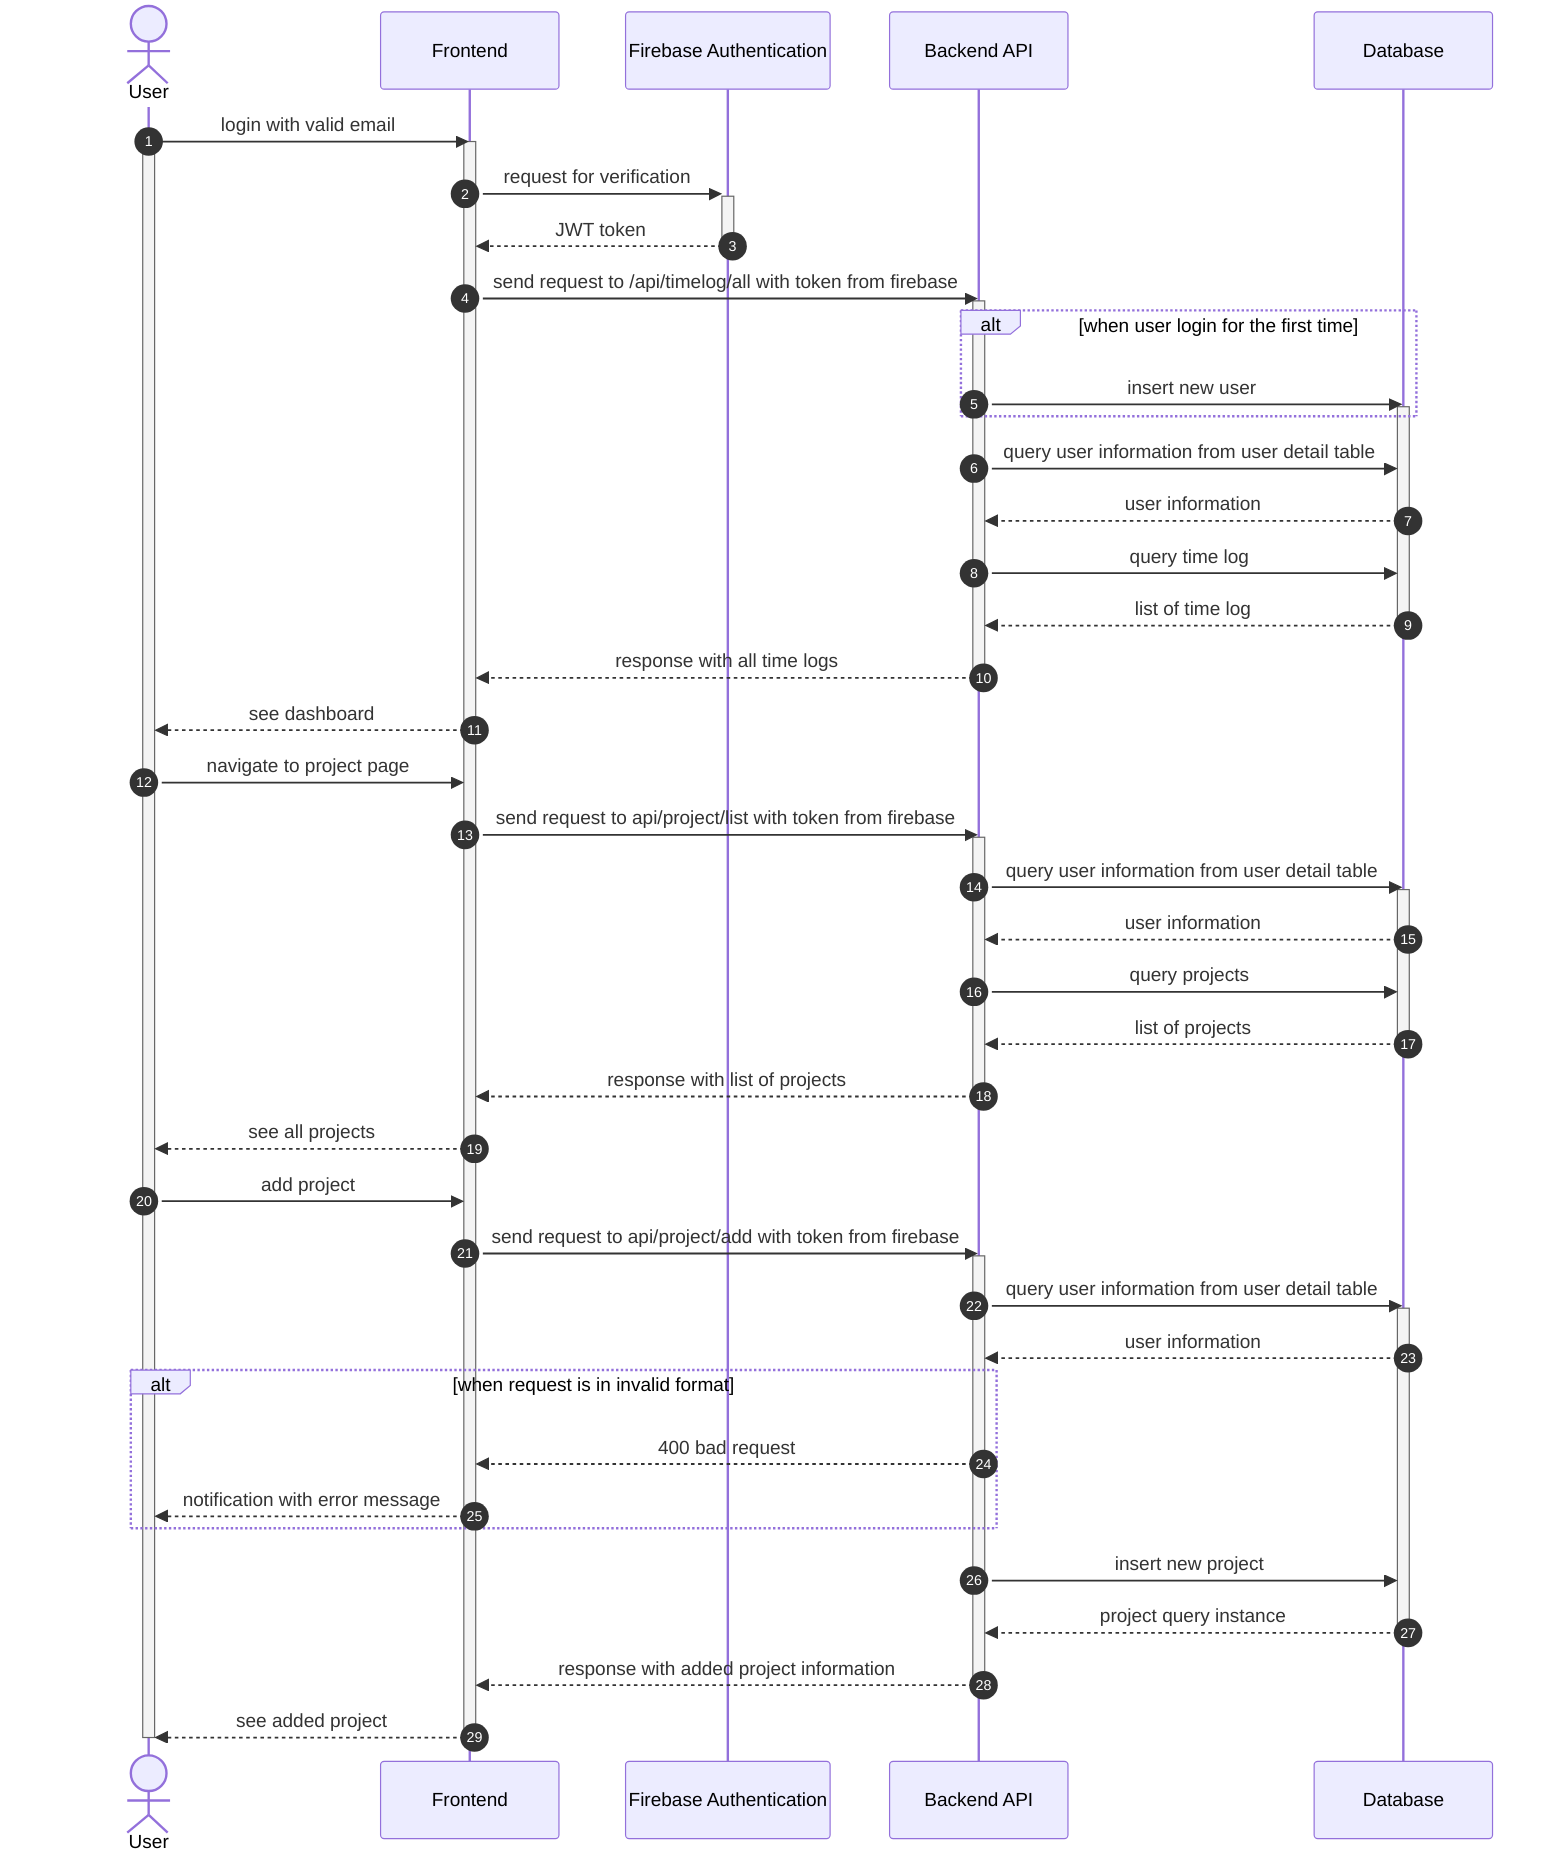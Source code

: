 sequenceDiagram
    autonumber
    actor User
    participant F as Frontend
    participant FA as Firebase Authentication
    participant BA as Backend API
    participant DB as Database
    User->>F: login with valid email
    activate F
    activate User
    F->>+FA: request for verification
    FA-->>-F: JWT token
    F->>BA: send request to /api/timelog/all with token from firebase
    activate BA
    alt when user login for the first time
        BA->>DB: insert new user
        activate DB
    end
    BA->>DB: query user information from user detail table
    DB-->>BA: user information
    BA->>DB: query time log
    DB-->>BA: list of time log
    deactivate DB
    BA-->>F: response with all time logs
    deactivate BA
    F-->>User: see dashboard
    User->>F: navigate to project page
    F->>BA: send request to api/project/list with token from firebase
    activate BA
    BA->>DB: query user information from user detail table
    activate DB
    DB-->>BA: user information
    BA->>DB: query projects
    DB-->>BA: list of projects
    deactivate DB
    BA-->>F: response with list of projects
    deactivate BA
    F-->>User: see all projects

    User->>F: add project
    F->>BA: send request to api/project/add with token from firebase
    activate BA
    BA->>DB: query user information from user detail table
    activate DB
    DB-->>BA: user information
    alt when request is in invalid format
        BA-->>F: 400 bad request
        F-->>User: notification with error message
    end
    BA->>DB: insert new project
    DB-->>BA: project query instance
    deactivate DB
    BA-->>F: response with added project information
    deactivate BA
    F-->>User: see added project
    deactivate User
    deactivate F